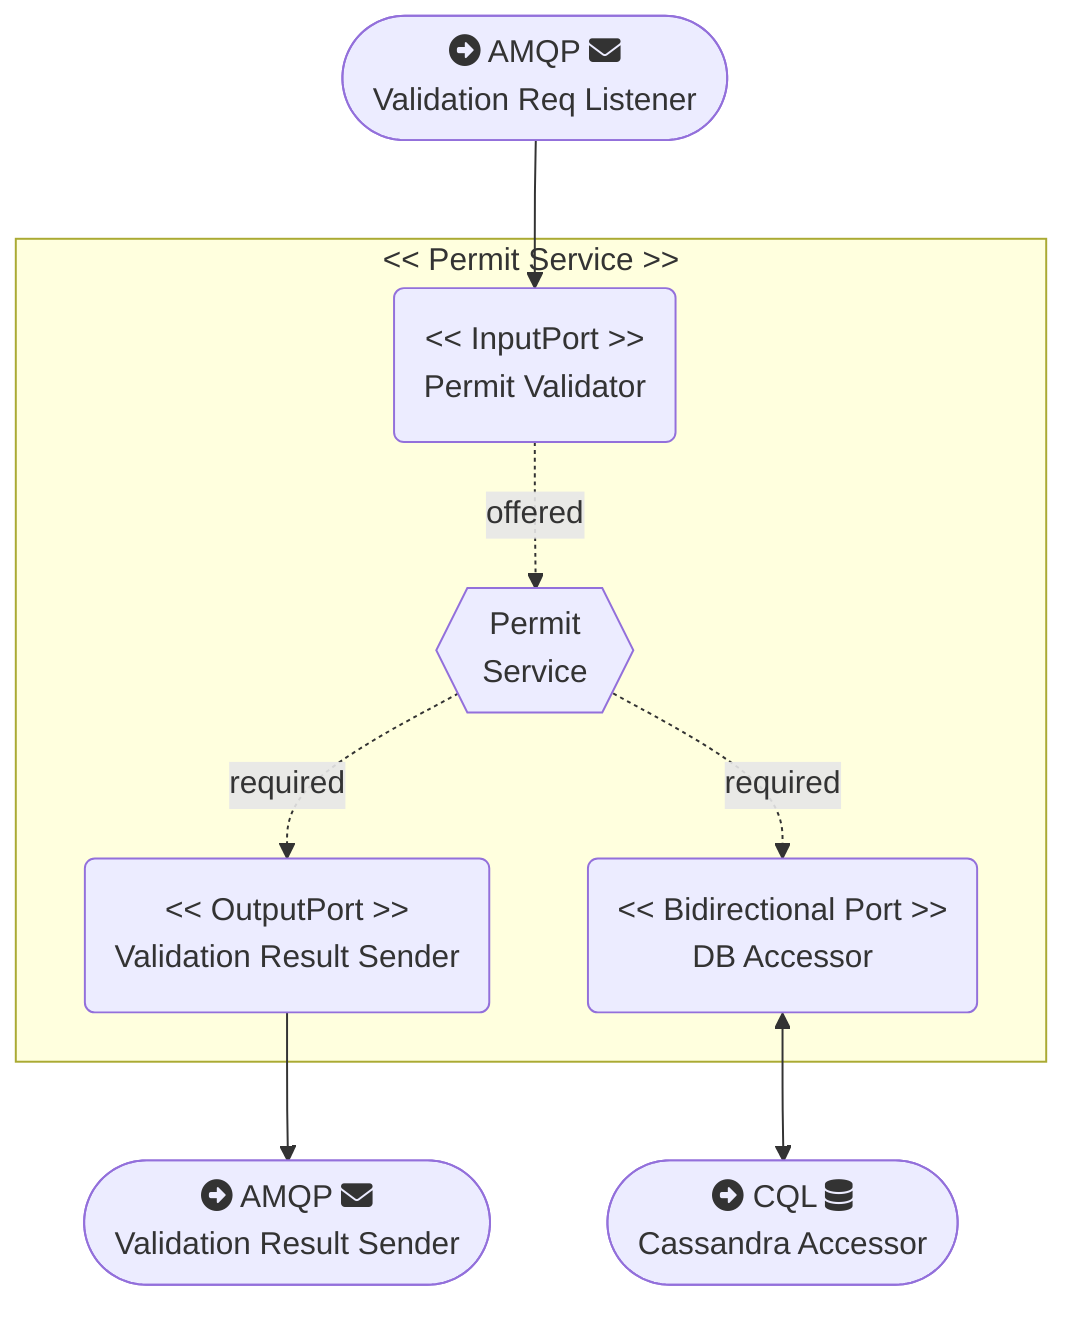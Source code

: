 flowchart

    AMQPValidationReqListener([fa:fa-circle-right AMQP fa:fa-envelope<br> Validation Req Listener])
    AMQPValidationResultSender([fa:fa-circle-right AMQP fa:fa-envelope<br> Validation Result Sender])
    CassandraAccessor([fa:fa-circle-right CQL fa:fa-database<br> Cassandra Accessor])

    subgraph "<< Permit Service >>"
        PermitValidator("<< InputPort >><br> Permit Validator")
        PermitValidationResultSender("<< OutputPort >><br> Validation Result Sender")
        PermitDBAccessor("<< Bidirectional Port >><br> DB Accessor")
        PERMIT_SERVICE{{"Permit <br> Service"}}
    end

    AMQPValidationReqListener --> PermitValidator
    PermitValidationResultSender --> AMQPValidationResultSender
    PermitDBAccessor <--> CassandraAccessor

    PermitValidator -. offered .-> PERMIT_SERVICE
    PERMIT_SERVICE -. required .-> PermitValidationResultSender
    PERMIT_SERVICE -. required .-> PermitDBAccessor